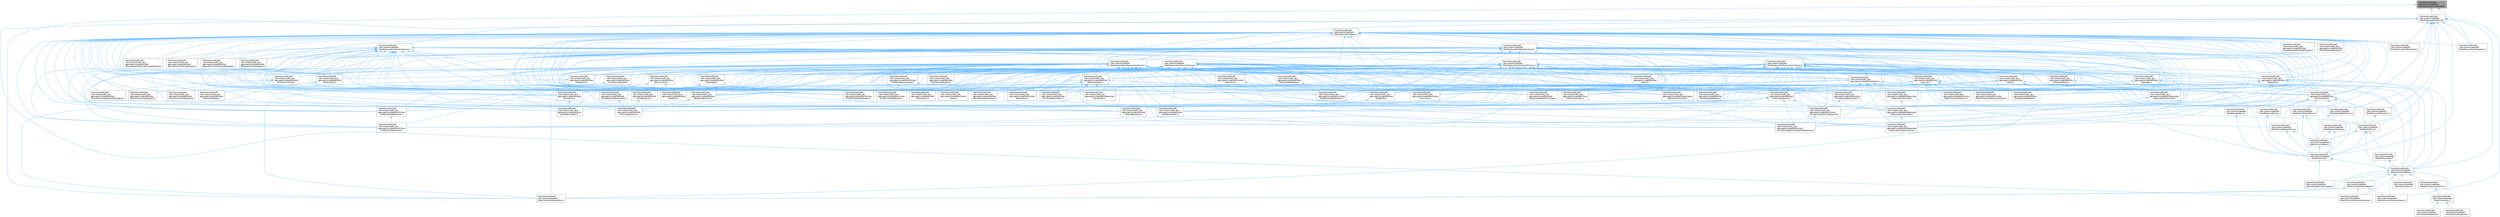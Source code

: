 digraph "/home/lars/safir/safir-sdk-core/include/Safir/Dob/Typesystem/InstanceId.h"
{
 // LATEX_PDF_SIZE
  bgcolor="transparent";
  edge [fontname=Helvetica,fontsize=10,labelfontname=Helvetica,labelfontsize=10];
  node [fontname=Helvetica,fontsize=10,shape=box,height=0.2,width=0.4];
  Node1 [label="/home/lars/safir/safir\l-sdk-core/include/Safir\l/Dob/Typesystem/InstanceId.h",height=0.2,width=0.4,color="gray40", fillcolor="grey60", style="filled", fontcolor="black",tooltip=" "];
  Node1 -> Node2 [dir="back",color="steelblue1",style="solid"];
  Node2 [label="/home/lars/safir/safir\l-sdk-core/include/Safir\l/Dob/ConnectionAspectPostpone.h",height=0.2,width=0.4,color="grey40", fillcolor="white", style="filled",URL="$a00026.html",tooltip=" "];
  Node1 -> Node3 [dir="back",color="steelblue1",style="solid"];
  Node3 [label="/home/lars/safir/safir\l-sdk-core/include/Safir\l/Dob/Typesystem/EntityId.h",height=0.2,width=0.4,color="grey40", fillcolor="white", style="filled",URL="$a00086.html",tooltip=" "];
  Node3 -> Node4 [dir="back",color="steelblue1",style="solid"];
  Node4 [label="/home/lars/safir/safir\l-sdk-core/include/Safir\l/Dob/ConnectionAspectInjector.h",height=0.2,width=0.4,color="grey40", fillcolor="white", style="filled",URL="$a00020.html",tooltip=" "];
  Node3 -> Node5 [dir="back",color="steelblue1",style="solid"];
  Node5 [label="/home/lars/safir/safir\l-sdk-core/include/Safir\l/Dob/ConnectionAspectMisc.h",height=0.2,width=0.4,color="grey40", fillcolor="white", style="filled",URL="$a00023.html",tooltip=" "];
  Node3 -> Node6 [dir="back",color="steelblue1",style="solid"];
  Node6 [label="/home/lars/safir/safir\l-sdk-core/include/Safir\l/Dob/ConnectionBase.h",height=0.2,width=0.4,color="grey40", fillcolor="white", style="filled",URL="$a00029.html",tooltip=" "];
  Node6 -> Node7 [dir="back",color="steelblue1",style="solid"];
  Node7 [label="/home/lars/safir/safir\l-sdk-core/include/Safir\l/Application/BackdoorKeeper.h",height=0.2,width=0.4,color="grey40", fillcolor="white", style="filled",URL="$a00005.html",tooltip=" "];
  Node6 -> Node8 [dir="back",color="steelblue1",style="solid"];
  Node8 [label="/home/lars/safir/safir\l-sdk-core/include/Safir\l/Application/Tracer.h",height=0.2,width=0.4,color="grey40", fillcolor="white", style="filled",URL="$a00011.html",tooltip=" "];
  Node6 -> Node9 [dir="back",color="steelblue1",style="solid"];
  Node9 [label="/home/lars/safir/safir\l-sdk-core/include/Safir\l/Dob/Connection.h",height=0.2,width=0.4,color="grey40", fillcolor="white", style="filled",URL="$a00014.html",tooltip=" "];
  Node9 -> Node10 [dir="back",color="steelblue1",style="solid"];
  Node10 [label="/home/lars/safir/safir\l-sdk-core/include/Safir\l/Utilities/AceDispatcher.h",height=0.2,width=0.4,color="grey40", fillcolor="white", style="filled",URL="$a00170.html",tooltip=" "];
  Node9 -> Node11 [dir="back",color="steelblue1",style="solid"];
  Node11 [label="/home/lars/safir/safir\l-sdk-core/include/Safir\l/Utilities/AsioDispatcher.h",height=0.2,width=0.4,color="grey40", fillcolor="white", style="filled",URL="$a00173.html",tooltip=" "];
  Node6 -> Node12 [dir="back",color="steelblue1",style="solid"];
  Node12 [label="/home/lars/safir/safir\l-sdk-core/include/Safir\l/Dob/ConnectionAspectBase.h",height=0.2,width=0.4,color="grey40", fillcolor="white", style="filled",URL="$a00017.html",tooltip=" "];
  Node12 -> Node4 [dir="back",color="steelblue1",style="solid"];
  Node12 -> Node5 [dir="back",color="steelblue1",style="solid"];
  Node12 -> Node2 [dir="back",color="steelblue1",style="solid"];
  Node6 -> Node4 [dir="back",color="steelblue1",style="solid"];
  Node6 -> Node5 [dir="back",color="steelblue1",style="solid"];
  Node6 -> Node2 [dir="back",color="steelblue1",style="solid"];
  Node6 -> Node13 [dir="back",color="steelblue1",style="solid"];
  Node13 [label="/home/lars/safir/safir\l-sdk-core/include/Safir\l/Dob/SecondaryConnection.h",height=0.2,width=0.4,color="grey40", fillcolor="white", style="filled",URL="$a00065.html",tooltip=" "];
  Node13 -> Node9 [dir="back",color="steelblue1",style="solid"];
  Node3 -> Node14 [dir="back",color="steelblue1",style="solid"];
  Node14 [label="/home/lars/safir/safir\l-sdk-core/include/Safir\l/Dob/Consumer.h",height=0.2,width=0.4,color="grey40", fillcolor="white", style="filled",URL="$a00155.html",tooltip=" "];
  Node14 -> Node7 [dir="back",color="steelblue1",style="solid"];
  Node14 -> Node6 [dir="back",color="steelblue1",style="solid"];
  Node3 -> Node15 [dir="back",color="steelblue1",style="solid"];
  Node15 [label="/home/lars/safir/safir\l-sdk-core/include/Safir\l/Dob/EntityProxy.h",height=0.2,width=0.4,color="grey40", fillcolor="white", style="filled",URL="$a00044.html",tooltip=" "];
  Node15 -> Node6 [dir="back",color="steelblue1",style="solid"];
  Node15 -> Node14 [dir="back",color="steelblue1",style="solid"];
  Node15 -> Node16 [dir="back",color="steelblue1",style="solid"];
  Node16 [label="/home/lars/safir/safir\l-sdk-core/include/Safir\l/Dob/ConsumerBase.h",height=0.2,width=0.4,color="grey40", fillcolor="white", style="filled",URL="$a00032.html",tooltip=" "];
  Node16 -> Node14 [dir="back",color="steelblue1",style="solid"];
  Node15 -> Node17 [dir="back",color="steelblue1",style="solid"];
  Node17 [label="/home/lars/safir/safir\l-sdk-core/include/Safir\l/Dob/EntityIterator.h",height=0.2,width=0.4,color="grey40", fillcolor="white", style="filled",URL="$a00041.html",tooltip=" "];
  Node17 -> Node6 [dir="back",color="steelblue1",style="solid"];
  Node3 -> Node18 [dir="back",color="steelblue1",style="solid"];
  Node18 [label="/home/lars/safir/safir\l-sdk-core/include/Safir\l/Dob/EntityRequestProxy.h",height=0.2,width=0.4,color="grey40", fillcolor="white", style="filled",URL="$a00047.html",tooltip=" "];
  Node18 -> Node14 [dir="back",color="steelblue1",style="solid"];
  Node18 -> Node16 [dir="back",color="steelblue1",style="solid"];
  Node3 -> Node19 [dir="back",color="steelblue1",style="solid"];
  Node19 [label="/home/lars/safir/safir\l-sdk-core/include/Safir\l/Dob/InjectedEntityProxy.h",height=0.2,width=0.4,color="grey40", fillcolor="white", style="filled",URL="$a00050.html",tooltip=" "];
  Node19 -> Node16 [dir="back",color="steelblue1",style="solid"];
  Node3 -> Node20 [dir="back",color="steelblue1",style="solid"];
  Node20 [label="/home/lars/safir/safir\l-sdk-core/include/Safir\l/Dob/PreviousEntityProxy.h",height=0.2,width=0.4,color="grey40", fillcolor="white", style="filled",URL="$a00056.html",tooltip=" "];
  Node20 -> Node15 [dir="back",color="steelblue1",style="solid"];
  Node3 -> Node21 [dir="back",color="steelblue1",style="solid"];
  Node21 [label="/home/lars/safir/safir\l-sdk-core/include/Safir\l/Dob/Typesystem/Object.h",height=0.2,width=0.4,color="grey40", fillcolor="white", style="filled",URL="$a00104.html",tooltip=" "];
  Node21 -> Node22 [dir="back",color="steelblue1",style="solid"];
  Node22 [label="/home/lars/safir/safir\l-sdk-core/include/Safir\l/Dob/Typesystem/ObjectContainer.h",height=0.2,width=0.4,color="grey40", fillcolor="white", style="filled",URL="$a00107.html",tooltip=" "];
  Node22 -> Node23 [dir="back",color="steelblue1",style="solid"];
  Node23 [label="/home/lars/safir/safir\l-sdk-core/include/Safir\l/Dob/Typesystem/ArrayContainer.h",height=0.2,width=0.4,color="grey40", fillcolor="white", style="filled",URL="$a00071.html",tooltip=" "];
  Node23 -> Node24 [dir="back",color="steelblue1",style="solid"];
  Node24 [label="/home/lars/safir/safir\l-sdk-core/src/safir_dou\l/gen/cpp/include/Safir/Application\l/BackdoorCommand.h",height=0.2,width=0.4,color="grey40", fillcolor="white", style="filled",URL="$a00368.html",tooltip=" "];
  Node23 -> Node25 [dir="back",color="steelblue1",style="solid"];
  Node25 [label="/home/lars/safir/safir\l-sdk-core/src/safir_dou\l/gen/cpp/include/Safir/Control\l/Command.h",height=0.2,width=0.4,color="grey40", fillcolor="white", style="filled",URL="$a00329.html",tooltip=" "];
  Node23 -> Node26 [dir="back",color="steelblue1",style="solid"];
  Node26 [label="/home/lars/safir/safir\l-sdk-core/src/safir_dou\l/gen/cpp/include/Safir/Control\l/ConnectionStatisticsAllNodesResponse.h",height=0.2,width=0.4,color="grey40", fillcolor="white", style="filled",URL="$a00338.html",tooltip=" "];
  Node23 -> Node27 [dir="back",color="steelblue1",style="solid"];
  Node27 [label="/home/lars/safir/safir\l-sdk-core/src/safir_dou\l/gen/cpp/include/Safir/Control\l/ConnectionStatisticsItem.h",height=0.2,width=0.4,color="grey40", fillcolor="white", style="filled",URL="$a00341.html",tooltip=" "];
  Node27 -> Node28 [dir="back",color="steelblue1",style="solid"];
  Node28 [label="/home/lars/safir/safir\l-sdk-core/src/safir_dou\l/gen/cpp/include/Safir/Control\l/ConnectionStatisticsResponse.h",height=0.2,width=0.4,color="grey40", fillcolor="white", style="filled",URL="$a00344.html",tooltip=" "];
  Node28 -> Node26 [dir="back",color="steelblue1",style="solid"];
  Node23 -> Node28 [dir="back",color="steelblue1",style="solid"];
  Node23 -> Node29 [dir="back",color="steelblue1",style="solid"];
  Node29 [label="/home/lars/safir/safir\l-sdk-core/src/safir_dou\l/gen/cpp/include/Safir/Control\l/GetConnectionStatistics.h",height=0.2,width=0.4,color="grey40", fillcolor="white", style="filled",URL="$a00347.html",tooltip=" "];
  Node23 -> Node30 [dir="back",color="steelblue1",style="solid"];
  Node30 [label="/home/lars/safir/safir\l-sdk-core/src/safir_dou\l/gen/cpp/include/Safir/Control\l/GetConnectionStatisticsAllNodes.h",height=0.2,width=0.4,color="grey40", fillcolor="white", style="filled",URL="$a00350.html",tooltip=" "];
  Node23 -> Node31 [dir="back",color="steelblue1",style="solid"];
  Node31 [label="/home/lars/safir/safir\l-sdk-core/src/safir_dou\l/gen/cpp/include/Safir/Control\l/Operation.h",height=0.2,width=0.4,color="grey40", fillcolor="white", style="filled",URL="$a00332.html",tooltip=" "];
  Node31 -> Node25 [dir="back",color="steelblue1",style="solid"];
  Node23 -> Node32 [dir="back",color="steelblue1",style="solid"];
  Node32 [label="/home/lars/safir/safir\l-sdk-core/src/safir_dou\l/gen/cpp/include/Safir/Control\l/Parameters.h",height=0.2,width=0.4,color="grey40", fillcolor="white", style="filled",URL="$a02695.html",tooltip=" "];
  Node23 -> Node33 [dir="back",color="steelblue1",style="solid"];
  Node33 [label="/home/lars/safir/safir\l-sdk-core/src/safir_dou\l/gen/cpp/include/Safir/Control\l/Status.h",height=0.2,width=0.4,color="grey40", fillcolor="white", style="filled",URL="$a00335.html",tooltip=" "];
  Node23 -> Node34 [dir="back",color="steelblue1",style="solid"];
  Node34 [label="/home/lars/safir/safir\l-sdk-core/src/safir_dou\l/gen/cpp/include/Safir/Dob\l/CallbackId.h",height=0.2,width=0.4,color="grey40", fillcolor="white", style="filled",URL="$a00197.html",tooltip=" "];
  Node34 -> Node5 [dir="back",color="steelblue1",style="solid"];
  Node23 -> Node35 [dir="back",color="steelblue1",style="solid"];
  Node35 [label="/home/lars/safir/safir\l-sdk-core/src/safir_dou\l/gen/cpp/include/Safir/Dob\l/ConnectionInfo.h",height=0.2,width=0.4,color="grey40", fillcolor="white", style="filled",URL="$a00200.html",tooltip=" "];
  Node35 -> Node15 [dir="back",color="steelblue1",style="solid"];
  Node35 -> Node18 [dir="back",color="steelblue1",style="solid"];
  Node35 -> Node19 [dir="back",color="steelblue1",style="solid"];
  Node35 -> Node36 [dir="back",color="steelblue1",style="solid"];
  Node36 [label="/home/lars/safir/safir\l-sdk-core/include/Safir\l/Dob/MessageProxy.h",height=0.2,width=0.4,color="grey40", fillcolor="white", style="filled",URL="$a00053.html",tooltip=" "];
  Node36 -> Node14 [dir="back",color="steelblue1",style="solid"];
  Node35 -> Node20 [dir="back",color="steelblue1",style="solid"];
  Node35 -> Node37 [dir="back",color="steelblue1",style="solid"];
  Node37 [label="/home/lars/safir/safir\l-sdk-core/include/Safir\l/Dob/ResponseProxy.h",height=0.2,width=0.4,color="grey40", fillcolor="white", style="filled",URL="$a00059.html",tooltip=" "];
  Node37 -> Node14 [dir="back",color="steelblue1",style="solid"];
  Node35 -> Node38 [dir="back",color="steelblue1",style="solid"];
  Node38 [label="/home/lars/safir/safir\l-sdk-core/include/Safir\l/Dob/ServiceRequestProxy.h",height=0.2,width=0.4,color="grey40", fillcolor="white", style="filled",URL="$a00068.html",tooltip=" "];
  Node38 -> Node14 [dir="back",color="steelblue1",style="solid"];
  Node38 -> Node16 [dir="back",color="steelblue1",style="solid"];
  Node23 -> Node39 [dir="back",color="steelblue1",style="solid"];
  Node39 [label="/home/lars/safir/safir\l-sdk-core/src/safir_dou\l/gen/cpp/include/Safir/Dob\l/ConnectionQueueId.h",height=0.2,width=0.4,color="grey40", fillcolor="white", style="filled",URL="$a00203.html",tooltip=" "];
  Node39 -> Node5 [dir="back",color="steelblue1",style="solid"];
  Node23 -> Node40 [dir="back",color="steelblue1",style="solid"];
  Node40 [label="/home/lars/safir/safir\l-sdk-core/src/safir_dou\l/gen/cpp/include/Safir/Dob\l/CreateRoutineParameters.h",height=0.2,width=0.4,color="grey40", fillcolor="white", style="filled",URL="$a00212.html",tooltip=" "];
  Node40 -> Node41 [dir="back",color="steelblue1",style="solid"];
  Node41 [label="/home/lars/safir/safir\l-sdk-core/src/safir_dou\l/gen/cpp/include/Safir/Dob\l/ErrorListResponse.h",height=0.2,width=0.4,color="grey40", fillcolor="white", style="filled",URL="$a00230.html",tooltip=" "];
  Node23 -> Node42 [dir="back",color="steelblue1",style="solid"];
  Node42 [label="/home/lars/safir/safir\l-sdk-core/src/safir_dou\l/gen/cpp/include/Safir/Dob\l/DistributionScope.h",height=0.2,width=0.4,color="grey40", fillcolor="white", style="filled",URL="$a00215.html",tooltip=" "];
  Node42 -> Node43 [dir="back",color="steelblue1",style="solid"];
  Node43 [label="/home/lars/safir/safir\l-sdk-core/src/safir_dou\l/gen/cpp/include/Safir/Dob\l/DistributionScopeOverrideProperty.h",height=0.2,width=0.4,color="grey40", fillcolor="white", style="filled",URL="$a00221.html",tooltip=" "];
  Node42 -> Node44 [dir="back",color="steelblue1",style="solid"];
  Node44 [label="/home/lars/safir/safir\l-sdk-core/src/safir_dou\l/gen/cpp/include/Safir/Dob\l/DistributionScopeProperty.h",height=0.2,width=0.4,color="grey40", fillcolor="white", style="filled",URL="$a00218.html",tooltip=" "];
  Node23 -> Node45 [dir="back",color="steelblue1",style="solid"];
  Node45 [label="/home/lars/safir/safir\l-sdk-core/src/safir_dou\l/gen/cpp/include/Safir/Dob\l/Entity.h",height=0.2,width=0.4,color="grey40", fillcolor="white", style="filled",URL="$a00224.html",tooltip=" "];
  Node45 -> Node5 [dir="back",color="steelblue1",style="solid"];
  Node45 -> Node6 [dir="back",color="steelblue1",style="solid"];
  Node45 -> Node14 [dir="back",color="steelblue1",style="solid"];
  Node45 -> Node15 [dir="back",color="steelblue1",style="solid"];
  Node45 -> Node18 [dir="back",color="steelblue1",style="solid"];
  Node45 -> Node19 [dir="back",color="steelblue1",style="solid"];
  Node45 -> Node20 [dir="back",color="steelblue1",style="solid"];
  Node45 -> Node33 [dir="back",color="steelblue1",style="solid"];
  Node45 -> Node46 [dir="back",color="steelblue1",style="solid"];
  Node46 [label="/home/lars/safir/safir\l-sdk-core/src/safir_dou\l/gen/cpp/include/Safir/Dob\l/NodeInfo.h",height=0.2,width=0.4,color="grey40", fillcolor="white", style="filled",URL="$a00263.html",tooltip=" "];
  Node45 -> Node47 [dir="back",color="steelblue1",style="solid"];
  Node47 [label="/home/lars/safir/safir\l-sdk-core/src/safir_dou\l/gen/cpp/include/Safir/Dob\l/PersistentDataStatus.h",height=0.2,width=0.4,color="grey40", fillcolor="white", style="filled",URL="$a00299.html",tooltip=" "];
  Node45 -> Node48 [dir="back",color="steelblue1",style="solid"];
  Node48 [label="/home/lars/safir/safir\l-sdk-core/src/safir_dou\l/gen/cpp/include/Safir/Dob\l/ProcessInfo.h",height=0.2,width=0.4,color="grey40", fillcolor="white", style="filled",URL="$a02707.html",tooltip=" "];
  Node45 -> Node49 [dir="back",color="steelblue1",style="solid"];
  Node49 [label="/home/lars/safir/safir\l-sdk-core/src/safir_dou\l/gen/cpp/include/Safir/Utilities\l/ForEach/UpdateRequest.h",height=0.2,width=0.4,color="grey40", fillcolor="white", style="filled",URL="$a00386.html",tooltip=" "];
  Node23 -> Node50 [dir="back",color="steelblue1",style="solid"];
  Node50 [label="/home/lars/safir/safir\l-sdk-core/src/safir_dou\l/gen/cpp/include/Safir/Dob\l/EntityIdResponse.h",height=0.2,width=0.4,color="grey40", fillcolor="white", style="filled",URL="$a00227.html",tooltip=" "];
  Node23 -> Node41 [dir="back",color="steelblue1",style="solid"];
  Node23 -> Node51 [dir="back",color="steelblue1",style="solid"];
  Node51 [label="/home/lars/safir/safir\l-sdk-core/src/safir_dou\l/gen/cpp/include/Safir/Dob\l/ErrorResponse.h",height=0.2,width=0.4,color="grey40", fillcolor="white", style="filled",URL="$a00233.html",tooltip=" "];
  Node51 -> Node41 [dir="back",color="steelblue1",style="solid"];
  Node23 -> Node52 [dir="back",color="steelblue1",style="solid"];
  Node52 [label="/home/lars/safir/safir\l-sdk-core/src/safir_dou\l/gen/cpp/include/Safir/Dob\l/InjectionKind.h",height=0.2,width=0.4,color="grey40", fillcolor="white", style="filled",URL="$a00239.html",tooltip=" "];
  Node52 -> Node53 [dir="back",color="steelblue1",style="solid"];
  Node53 [label="/home/lars/safir/safir\l-sdk-core/src/safir_dou\l/gen/cpp/include/Safir/Dob\l/InjectionOverrideProperty.h",height=0.2,width=0.4,color="grey40", fillcolor="white", style="filled",URL="$a00242.html",tooltip=" "];
  Node52 -> Node54 [dir="back",color="steelblue1",style="solid"];
  Node54 [label="/home/lars/safir/safir\l-sdk-core/src/safir_dou\l/gen/cpp/include/Safir/Dob\l/InjectionProperty.h",height=0.2,width=0.4,color="grey40", fillcolor="white", style="filled",URL="$a00245.html",tooltip=" "];
  Node23 -> Node55 [dir="back",color="steelblue1",style="solid"];
  Node55 [label="/home/lars/safir/safir\l-sdk-core/src/safir_dou\l/gen/cpp/include/Safir/Dob\l/InstanceIdPolicy.h",height=0.2,width=0.4,color="grey40", fillcolor="white", style="filled",URL="$a00248.html",tooltip=" "];
  Node55 -> Node6 [dir="back",color="steelblue1",style="solid"];
  Node23 -> Node56 [dir="back",color="steelblue1",style="solid"];
  Node56 [label="/home/lars/safir/safir\l-sdk-core/src/safir_dou\l/gen/cpp/include/Safir/Dob/Item.h",height=0.2,width=0.4,color="grey40", fillcolor="white", style="filled",URL="$a00251.html",tooltip=" "];
  Node56 -> Node27 [dir="back",color="steelblue1",style="solid"];
  Node56 -> Node35 [dir="back",color="steelblue1",style="solid"];
  Node56 -> Node57 [dir="back",color="steelblue1",style="solid"];
  Node57 [label="/home/lars/safir/safir\l-sdk-core/src/safir_dou\l/gen/cpp/include/Safir/Dob\l/NodeType.h",height=0.2,width=0.4,color="grey40", fillcolor="white", style="filled",URL="$a00269.html",tooltip=" "];
  Node57 -> Node58 [dir="back",color="steelblue1",style="solid"];
  Node58 [label="/home/lars/safir/safir\l-sdk-core/src/safir_dou\l/gen/cpp/include/Safir/Dob\l/NodeParameters.h",height=0.2,width=0.4,color="grey40", fillcolor="white", style="filled",URL="$a00185.html",tooltip=" "];
  Node56 -> Node59 [dir="back",color="steelblue1",style="solid"];
  Node59 [label="/home/lars/safir/safir\l-sdk-core/src/safir_dou\l/gen/cpp/include/Safir/Dob\l/QueueRule.h",height=0.2,width=0.4,color="grey40", fillcolor="white", style="filled",URL="$a00302.html",tooltip=" "];
  Node59 -> Node60 [dir="back",color="steelblue1",style="solid"];
  Node60 [label="/home/lars/safir/safir\l-sdk-core/src/safir_dou\l/gen/cpp/include/Safir/Dob\l/QueueParameters.h",height=0.2,width=0.4,color="grey40", fillcolor="white", style="filled",URL="$a00188.html",tooltip=" "];
  Node56 -> Node61 [dir="back",color="steelblue1",style="solid"];
  Node61 [label="/home/lars/safir/safir\l-sdk-core/src/safir_dou\l/gen/cpp/include/Safir/Dob\l/ResponseErrorInfo.h",height=0.2,width=0.4,color="grey40", fillcolor="white", style="filled",URL="$a00314.html",tooltip=" "];
  Node61 -> Node41 [dir="back",color="steelblue1",style="solid"];
  Node56 -> Node62 [dir="back",color="steelblue1",style="solid"];
  Node62 [label="/home/lars/safir/safir\l-sdk-core/src/safir_dou\l/gen/cpp/include/Safir/Websocket\l/Typesystem/ClassType.h",height=0.2,width=0.4,color="grey40", fillcolor="white", style="filled",URL="$a00359.html",tooltip=" "];
  Node62 -> Node63 [dir="back",color="steelblue1",style="solid"];
  Node63 [label="/home/lars/safir/safir\l-sdk-core/src/safir_dou\l/gen/cpp/include/Safir/Websocket\l/Typesystem/TypeHierarchy.h",height=0.2,width=0.4,color="grey40", fillcolor="white", style="filled",URL="$a00365.html",tooltip=" "];
  Node56 -> Node64 [dir="back",color="steelblue1",style="solid"];
  Node64 [label="/home/lars/safir/safir\l-sdk-core/src/safir_dou\l/gen/cpp/include/Safir/Websocket\l/Typesystem/EnumType.h",height=0.2,width=0.4,color="grey40", fillcolor="white", style="filled",URL="$a00356.html",tooltip=" "];
  Node64 -> Node63 [dir="back",color="steelblue1",style="solid"];
  Node56 -> Node65 [dir="back",color="steelblue1",style="solid"];
  Node65 [label="/home/lars/safir/safir\l-sdk-core/src/safir_dou\l/gen/cpp/include/Safir/Websocket\l/Typesystem/Member.h",height=0.2,width=0.4,color="grey40", fillcolor="white", style="filled",URL="$a00362.html",tooltip=" "];
  Node65 -> Node62 [dir="back",color="steelblue1",style="solid"];
  Node56 -> Node63 [dir="back",color="steelblue1",style="solid"];
  Node23 -> Node66 [dir="back",color="steelblue1",style="solid"];
  Node66 [label="/home/lars/safir/safir\l-sdk-core/src/safir_dou\l/gen/cpp/include/Safir/Dob\l/MemoryLevel.h",height=0.2,width=0.4,color="grey40", fillcolor="white", style="filled",URL="$a00257.html",tooltip=" "];
  Node66 -> Node5 [dir="back",color="steelblue1",style="solid"];
  Node66 -> Node46 [dir="back",color="steelblue1",style="solid"];
  Node23 -> Node67 [dir="back",color="steelblue1",style="solid"];
  Node67 [label="/home/lars/safir/safir\l-sdk-core/src/safir_dou\l/gen/cpp/include/Safir/Dob\l/Message.h",height=0.2,width=0.4,color="grey40", fillcolor="white", style="filled",URL="$a00260.html",tooltip=" "];
  Node67 -> Node6 [dir="back",color="steelblue1",style="solid"];
  Node67 -> Node14 [dir="back",color="steelblue1",style="solid"];
  Node67 -> Node36 [dir="back",color="steelblue1",style="solid"];
  Node67 -> Node24 [dir="back",color="steelblue1",style="solid"];
  Node23 -> Node46 [dir="back",color="steelblue1",style="solid"];
  Node23 -> Node58 [dir="back",color="steelblue1",style="solid"];
  Node23 -> Node68 [dir="back",color="steelblue1",style="solid"];
  Node68 [label="/home/lars/safir/safir\l-sdk-core/src/safir_dou\l/gen/cpp/include/Safir/Dob\l/NodeState.h",height=0.2,width=0.4,color="grey40", fillcolor="white", style="filled",URL="$a00266.html",tooltip=" "];
  Node68 -> Node46 [dir="back",color="steelblue1",style="solid"];
  Node23 -> Node57 [dir="back",color="steelblue1",style="solid"];
  Node23 -> Node69 [dir="back",color="steelblue1",style="solid"];
  Node69 [label="/home/lars/safir/safir\l-sdk-core/src/safir_dou\l/gen/cpp/include/Safir/Dob\l/Parametrization.h",height=0.2,width=0.4,color="grey40", fillcolor="white", style="filled",URL="$a00281.html",tooltip=" "];
  Node69 -> Node32 [dir="back",color="steelblue1",style="solid"];
  Node69 -> Node40 [dir="back",color="steelblue1",style="solid"];
  Node69 -> Node58 [dir="back",color="steelblue1",style="solid"];
  Node69 -> Node70 [dir="back",color="steelblue1",style="solid"];
  Node70 [label="/home/lars/safir/safir\l-sdk-core/src/safir_dou\l/gen/cpp/include/Safir/Dob\l/PersistenceParameters.h",height=0.2,width=0.4,color="grey40", fillcolor="white", style="filled",URL="$a00182.html",tooltip=" "];
  Node69 -> Node60 [dir="back",color="steelblue1",style="solid"];
  Node69 -> Node71 [dir="back",color="steelblue1",style="solid"];
  Node71 [label="/home/lars/safir/safir\l-sdk-core/src/safir_dou\l/gen/cpp/include/Safir/Dob\l/ResponseGeneralErrorCodes.h",height=0.2,width=0.4,color="grey40", fillcolor="white", style="filled",URL="$a00317.html",tooltip=" "];
  Node69 -> Node72 [dir="back",color="steelblue1",style="solid"];
  Node72 [label="/home/lars/safir/safir\l-sdk-core/src/safir_dou\l/gen/cpp/include/Safir/Dob\l/ThisNodeParameters.h",height=0.2,width=0.4,color="grey40", fillcolor="white", style="filled",URL="$a00191.html",tooltip=" "];
  Node69 -> Node73 [dir="back",color="steelblue1",style="solid"];
  Node73 [label="/home/lars/safir/safir\l-sdk-core/src/safir_dou\l/gen/cpp/include/Safir/Time\l/LibraryParameters.h",height=0.2,width=0.4,color="grey40", fillcolor="white", style="filled",URL="$a00353.html",tooltip=" "];
  Node69 -> Node74 [dir="back",color="steelblue1",style="solid"];
  Node74 [label="/home/lars/safir/safir\l-sdk-core/src/safir_dou\l/gen/cpp/include/Safir/Websocket\l/Parameters.h",height=0.2,width=0.4,color="grey40", fillcolor="white", style="filled",URL="$a02698.html",tooltip=" "];
  Node23 -> Node75 [dir="back",color="steelblue1",style="solid"];
  Node75 [label="/home/lars/safir/safir\l-sdk-core/src/safir_dou\l/gen/cpp/include/Safir/Dob\l/PersistenceBackend.h",height=0.2,width=0.4,color="grey40", fillcolor="white", style="filled",URL="$a00284.html",tooltip=" "];
  Node75 -> Node70 [dir="back",color="steelblue1",style="solid"];
  Node23 -> Node70 [dir="back",color="steelblue1",style="solid"];
  Node23 -> Node76 [dir="back",color="steelblue1",style="solid"];
  Node76 [label="/home/lars/safir/safir\l-sdk-core/src/safir_dou\l/gen/cpp/include/Safir/Dob\l/PersistentDataReady.h",height=0.2,width=0.4,color="grey40", fillcolor="white", style="filled",URL="$a00293.html",tooltip=" "];
  Node23 -> Node77 [dir="back",color="steelblue1",style="solid"];
  Node77 [label="/home/lars/safir/safir\l-sdk-core/src/safir_dou\l/gen/cpp/include/Safir/Dob\l/PersistentDataState.h",height=0.2,width=0.4,color="grey40", fillcolor="white", style="filled",URL="$a00296.html",tooltip=" "];
  Node77 -> Node47 [dir="back",color="steelblue1",style="solid"];
  Node23 -> Node47 [dir="back",color="steelblue1",style="solid"];
  Node23 -> Node48 [dir="back",color="steelblue1",style="solid"];
  Node23 -> Node60 [dir="back",color="steelblue1",style="solid"];
  Node23 -> Node59 [dir="back",color="steelblue1",style="solid"];
  Node23 -> Node78 [dir="back",color="steelblue1",style="solid"];
  Node78 [label="/home/lars/safir/safir\l-sdk-core/src/safir_dou\l/gen/cpp/include/Safir/Dob\l/Response.h",height=0.2,width=0.4,color="grey40", fillcolor="white", style="filled",URL="$a00311.html",tooltip=" "];
  Node78 -> Node6 [dir="back",color="steelblue1",style="solid"];
  Node78 -> Node14 [dir="back",color="steelblue1",style="solid"];
  Node78 -> Node37 [dir="back",color="steelblue1",style="solid"];
  Node78 -> Node79 [dir="back",color="steelblue1",style="solid"];
  Node79 [label="/home/lars/safir/safir\l-sdk-core/include/Safir\l/Dob/ResponseSender.h",height=0.2,width=0.4,color="grey40", fillcolor="white", style="filled",URL="$a00062.html",tooltip=" "];
  Node79 -> Node14 [dir="back",color="steelblue1",style="solid"];
  Node79 -> Node16 [dir="back",color="steelblue1",style="solid"];
  Node78 -> Node51 [dir="back",color="steelblue1",style="solid"];
  Node78 -> Node80 [dir="back",color="steelblue1",style="solid"];
  Node80 [label="/home/lars/safir/safir\l-sdk-core/src/safir_dou\l/gen/cpp/include/Safir/Dob\l/SuccessResponse.h",height=0.2,width=0.4,color="grey40", fillcolor="white", style="filled",URL="$a00326.html",tooltip=" "];
  Node80 -> Node26 [dir="back",color="steelblue1",style="solid"];
  Node80 -> Node28 [dir="back",color="steelblue1",style="solid"];
  Node80 -> Node50 [dir="back",color="steelblue1",style="solid"];
  Node80 -> Node81 [dir="back",color="steelblue1",style="solid"];
  Node81 [label="/home/lars/safir/safir\l-sdk-core/src/safir_dou\l/gen/cpp/include/Safir/Utilities\l/ForEach/BriefResponse.h",height=0.2,width=0.4,color="grey40", fillcolor="white", style="filled",URL="$a00371.html",tooltip=" "];
  Node81 -> Node82 [dir="back",color="steelblue1",style="solid"];
  Node82 [label="/home/lars/safir/safir\l-sdk-core/src/safir_dou\l/gen/cpp/include/Safir/Utilities\l/ForEach/FullResponse.h",height=0.2,width=0.4,color="grey40", fillcolor="white", style="filled",URL="$a00380.html",tooltip=" "];
  Node78 -> Node82 [dir="back",color="steelblue1",style="solid"];
  Node23 -> Node61 [dir="back",color="steelblue1",style="solid"];
  Node23 -> Node71 [dir="back",color="steelblue1",style="solid"];
  Node23 -> Node83 [dir="back",color="steelblue1",style="solid"];
  Node83 [label="/home/lars/safir/safir\l-sdk-core/src/safir_dou\l/gen/cpp/include/Safir/Dob\l/Service.h",height=0.2,width=0.4,color="grey40", fillcolor="white", style="filled",URL="$a00320.html",tooltip=" "];
  Node83 -> Node6 [dir="back",color="steelblue1",style="solid"];
  Node83 -> Node14 [dir="back",color="steelblue1",style="solid"];
  Node83 -> Node38 [dir="back",color="steelblue1",style="solid"];
  Node83 -> Node25 [dir="back",color="steelblue1",style="solid"];
  Node83 -> Node29 [dir="back",color="steelblue1",style="solid"];
  Node83 -> Node30 [dir="back",color="steelblue1",style="solid"];
  Node83 -> Node76 [dir="back",color="steelblue1",style="solid"];
  Node83 -> Node84 [dir="back",color="steelblue1",style="solid"];
  Node84 [label="/home/lars/safir/safir\l-sdk-core/src/safir_dou\l/gen/cpp/include/Safir/Utilities\l/ForEach/DeleteAllRequest.h",height=0.2,width=0.4,color="grey40", fillcolor="white", style="filled",URL="$a00374.html",tooltip=" "];
  Node83 -> Node85 [dir="back",color="steelblue1",style="solid"];
  Node85 [label="/home/lars/safir/safir\l-sdk-core/src/safir_dou\l/gen/cpp/include/Safir/Utilities\l/ForEach/DeleteRequest.h",height=0.2,width=0.4,color="grey40", fillcolor="white", style="filled",URL="$a00377.html",tooltip=" "];
  Node83 -> Node49 [dir="back",color="steelblue1",style="solid"];
  Node23 -> Node86 [dir="back",color="steelblue1",style="solid"];
  Node86 [label="/home/lars/safir/safir\l-sdk-core/src/safir_dou\l/gen/cpp/include/Safir/Dob\l/Struct.h",height=0.2,width=0.4,color="grey40", fillcolor="white", style="filled",URL="$a00323.html",tooltip=" "];
  Node23 -> Node80 [dir="back",color="steelblue1",style="solid"];
  Node23 -> Node72 [dir="back",color="steelblue1",style="solid"];
  Node23 -> Node73 [dir="back",color="steelblue1",style="solid"];
  Node23 -> Node81 [dir="back",color="steelblue1",style="solid"];
  Node23 -> Node84 [dir="back",color="steelblue1",style="solid"];
  Node23 -> Node85 [dir="back",color="steelblue1",style="solid"];
  Node23 -> Node82 [dir="back",color="steelblue1",style="solid"];
  Node23 -> Node87 [dir="back",color="steelblue1",style="solid"];
  Node87 [label="/home/lars/safir/safir\l-sdk-core/src/safir_dou\l/gen/cpp/include/Safir/Utilities\l/ForEach/ResponseType.h",height=0.2,width=0.4,color="grey40", fillcolor="white", style="filled",URL="$a00383.html",tooltip=" "];
  Node87 -> Node84 [dir="back",color="steelblue1",style="solid"];
  Node87 -> Node85 [dir="back",color="steelblue1",style="solid"];
  Node87 -> Node49 [dir="back",color="steelblue1",style="solid"];
  Node23 -> Node49 [dir="back",color="steelblue1",style="solid"];
  Node23 -> Node74 [dir="back",color="steelblue1",style="solid"];
  Node23 -> Node62 [dir="back",color="steelblue1",style="solid"];
  Node23 -> Node64 [dir="back",color="steelblue1",style="solid"];
  Node23 -> Node65 [dir="back",color="steelblue1",style="solid"];
  Node23 -> Node63 [dir="back",color="steelblue1",style="solid"];
  Node22 -> Node88 [dir="back",color="steelblue1",style="solid"];
  Node88 [label="/home/lars/safir/safir\l-sdk-core/include/Safir\l/Dob/Typesystem/ContainerProxies.h",height=0.2,width=0.4,color="grey40", fillcolor="white", style="filled",URL="$a00080.html",tooltip=" "];
  Node88 -> Node24 [dir="back",color="steelblue1",style="solid"];
  Node88 -> Node25 [dir="back",color="steelblue1",style="solid"];
  Node88 -> Node26 [dir="back",color="steelblue1",style="solid"];
  Node88 -> Node27 [dir="back",color="steelblue1",style="solid"];
  Node88 -> Node28 [dir="back",color="steelblue1",style="solid"];
  Node88 -> Node29 [dir="back",color="steelblue1",style="solid"];
  Node88 -> Node30 [dir="back",color="steelblue1",style="solid"];
  Node88 -> Node32 [dir="back",color="steelblue1",style="solid"];
  Node88 -> Node33 [dir="back",color="steelblue1",style="solid"];
  Node88 -> Node35 [dir="back",color="steelblue1",style="solid"];
  Node88 -> Node40 [dir="back",color="steelblue1",style="solid"];
  Node88 -> Node45 [dir="back",color="steelblue1",style="solid"];
  Node88 -> Node50 [dir="back",color="steelblue1",style="solid"];
  Node88 -> Node41 [dir="back",color="steelblue1",style="solid"];
  Node88 -> Node51 [dir="back",color="steelblue1",style="solid"];
  Node88 -> Node56 [dir="back",color="steelblue1",style="solid"];
  Node88 -> Node67 [dir="back",color="steelblue1",style="solid"];
  Node88 -> Node46 [dir="back",color="steelblue1",style="solid"];
  Node88 -> Node58 [dir="back",color="steelblue1",style="solid"];
  Node88 -> Node57 [dir="back",color="steelblue1",style="solid"];
  Node88 -> Node69 [dir="back",color="steelblue1",style="solid"];
  Node88 -> Node70 [dir="back",color="steelblue1",style="solid"];
  Node88 -> Node76 [dir="back",color="steelblue1",style="solid"];
  Node88 -> Node47 [dir="back",color="steelblue1",style="solid"];
  Node88 -> Node48 [dir="back",color="steelblue1",style="solid"];
  Node88 -> Node60 [dir="back",color="steelblue1",style="solid"];
  Node88 -> Node59 [dir="back",color="steelblue1",style="solid"];
  Node88 -> Node78 [dir="back",color="steelblue1",style="solid"];
  Node88 -> Node61 [dir="back",color="steelblue1",style="solid"];
  Node88 -> Node71 [dir="back",color="steelblue1",style="solid"];
  Node88 -> Node83 [dir="back",color="steelblue1",style="solid"];
  Node88 -> Node86 [dir="back",color="steelblue1",style="solid"];
  Node88 -> Node80 [dir="back",color="steelblue1",style="solid"];
  Node88 -> Node72 [dir="back",color="steelblue1",style="solid"];
  Node88 -> Node73 [dir="back",color="steelblue1",style="solid"];
  Node88 -> Node81 [dir="back",color="steelblue1",style="solid"];
  Node88 -> Node84 [dir="back",color="steelblue1",style="solid"];
  Node88 -> Node85 [dir="back",color="steelblue1",style="solid"];
  Node88 -> Node82 [dir="back",color="steelblue1",style="solid"];
  Node88 -> Node49 [dir="back",color="steelblue1",style="solid"];
  Node88 -> Node74 [dir="back",color="steelblue1",style="solid"];
  Node88 -> Node62 [dir="back",color="steelblue1",style="solid"];
  Node88 -> Node64 [dir="back",color="steelblue1",style="solid"];
  Node88 -> Node65 [dir="back",color="steelblue1",style="solid"];
  Node88 -> Node63 [dir="back",color="steelblue1",style="solid"];
  Node22 -> Node89 [dir="back",color="steelblue1",style="solid"];
  Node89 [label="/home/lars/safir/safir\l-sdk-core/include/Safir\l/Dob/Typesystem/DictionaryContainer.h",height=0.2,width=0.4,color="grey40", fillcolor="white", style="filled",URL="$a00083.html",tooltip=" "];
  Node89 -> Node24 [dir="back",color="steelblue1",style="solid"];
  Node89 -> Node25 [dir="back",color="steelblue1",style="solid"];
  Node89 -> Node26 [dir="back",color="steelblue1",style="solid"];
  Node89 -> Node27 [dir="back",color="steelblue1",style="solid"];
  Node89 -> Node28 [dir="back",color="steelblue1",style="solid"];
  Node89 -> Node29 [dir="back",color="steelblue1",style="solid"];
  Node89 -> Node30 [dir="back",color="steelblue1",style="solid"];
  Node89 -> Node32 [dir="back",color="steelblue1",style="solid"];
  Node89 -> Node33 [dir="back",color="steelblue1",style="solid"];
  Node89 -> Node35 [dir="back",color="steelblue1",style="solid"];
  Node89 -> Node40 [dir="back",color="steelblue1",style="solid"];
  Node89 -> Node45 [dir="back",color="steelblue1",style="solid"];
  Node89 -> Node50 [dir="back",color="steelblue1",style="solid"];
  Node89 -> Node41 [dir="back",color="steelblue1",style="solid"];
  Node89 -> Node51 [dir="back",color="steelblue1",style="solid"];
  Node89 -> Node56 [dir="back",color="steelblue1",style="solid"];
  Node89 -> Node67 [dir="back",color="steelblue1",style="solid"];
  Node89 -> Node46 [dir="back",color="steelblue1",style="solid"];
  Node89 -> Node58 [dir="back",color="steelblue1",style="solid"];
  Node89 -> Node57 [dir="back",color="steelblue1",style="solid"];
  Node89 -> Node69 [dir="back",color="steelblue1",style="solid"];
  Node89 -> Node70 [dir="back",color="steelblue1",style="solid"];
  Node89 -> Node76 [dir="back",color="steelblue1",style="solid"];
  Node89 -> Node47 [dir="back",color="steelblue1",style="solid"];
  Node89 -> Node48 [dir="back",color="steelblue1",style="solid"];
  Node89 -> Node60 [dir="back",color="steelblue1",style="solid"];
  Node89 -> Node59 [dir="back",color="steelblue1",style="solid"];
  Node89 -> Node78 [dir="back",color="steelblue1",style="solid"];
  Node89 -> Node61 [dir="back",color="steelblue1",style="solid"];
  Node89 -> Node71 [dir="back",color="steelblue1",style="solid"];
  Node89 -> Node83 [dir="back",color="steelblue1",style="solid"];
  Node89 -> Node86 [dir="back",color="steelblue1",style="solid"];
  Node89 -> Node80 [dir="back",color="steelblue1",style="solid"];
  Node89 -> Node72 [dir="back",color="steelblue1",style="solid"];
  Node89 -> Node73 [dir="back",color="steelblue1",style="solid"];
  Node89 -> Node81 [dir="back",color="steelblue1",style="solid"];
  Node89 -> Node84 [dir="back",color="steelblue1",style="solid"];
  Node89 -> Node85 [dir="back",color="steelblue1",style="solid"];
  Node89 -> Node82 [dir="back",color="steelblue1",style="solid"];
  Node89 -> Node49 [dir="back",color="steelblue1",style="solid"];
  Node89 -> Node74 [dir="back",color="steelblue1",style="solid"];
  Node89 -> Node62 [dir="back",color="steelblue1",style="solid"];
  Node89 -> Node64 [dir="back",color="steelblue1",style="solid"];
  Node89 -> Node65 [dir="back",color="steelblue1",style="solid"];
  Node89 -> Node63 [dir="back",color="steelblue1",style="solid"];
  Node22 -> Node24 [dir="back",color="steelblue1",style="solid"];
  Node22 -> Node25 [dir="back",color="steelblue1",style="solid"];
  Node22 -> Node26 [dir="back",color="steelblue1",style="solid"];
  Node22 -> Node27 [dir="back",color="steelblue1",style="solid"];
  Node22 -> Node28 [dir="back",color="steelblue1",style="solid"];
  Node22 -> Node29 [dir="back",color="steelblue1",style="solid"];
  Node22 -> Node30 [dir="back",color="steelblue1",style="solid"];
  Node22 -> Node32 [dir="back",color="steelblue1",style="solid"];
  Node22 -> Node33 [dir="back",color="steelblue1",style="solid"];
  Node22 -> Node35 [dir="back",color="steelblue1",style="solid"];
  Node22 -> Node40 [dir="back",color="steelblue1",style="solid"];
  Node22 -> Node45 [dir="back",color="steelblue1",style="solid"];
  Node22 -> Node50 [dir="back",color="steelblue1",style="solid"];
  Node22 -> Node41 [dir="back",color="steelblue1",style="solid"];
  Node22 -> Node51 [dir="back",color="steelblue1",style="solid"];
  Node22 -> Node56 [dir="back",color="steelblue1",style="solid"];
  Node22 -> Node67 [dir="back",color="steelblue1",style="solid"];
  Node22 -> Node46 [dir="back",color="steelblue1",style="solid"];
  Node22 -> Node58 [dir="back",color="steelblue1",style="solid"];
  Node22 -> Node57 [dir="back",color="steelblue1",style="solid"];
  Node22 -> Node69 [dir="back",color="steelblue1",style="solid"];
  Node22 -> Node70 [dir="back",color="steelblue1",style="solid"];
  Node22 -> Node76 [dir="back",color="steelblue1",style="solid"];
  Node22 -> Node47 [dir="back",color="steelblue1",style="solid"];
  Node22 -> Node48 [dir="back",color="steelblue1",style="solid"];
  Node22 -> Node60 [dir="back",color="steelblue1",style="solid"];
  Node22 -> Node59 [dir="back",color="steelblue1",style="solid"];
  Node22 -> Node78 [dir="back",color="steelblue1",style="solid"];
  Node22 -> Node61 [dir="back",color="steelblue1",style="solid"];
  Node22 -> Node71 [dir="back",color="steelblue1",style="solid"];
  Node22 -> Node83 [dir="back",color="steelblue1",style="solid"];
  Node22 -> Node86 [dir="back",color="steelblue1",style="solid"];
  Node22 -> Node80 [dir="back",color="steelblue1",style="solid"];
  Node22 -> Node72 [dir="back",color="steelblue1",style="solid"];
  Node22 -> Node73 [dir="back",color="steelblue1",style="solid"];
  Node22 -> Node81 [dir="back",color="steelblue1",style="solid"];
  Node22 -> Node84 [dir="back",color="steelblue1",style="solid"];
  Node22 -> Node85 [dir="back",color="steelblue1",style="solid"];
  Node22 -> Node82 [dir="back",color="steelblue1",style="solid"];
  Node22 -> Node49 [dir="back",color="steelblue1",style="solid"];
  Node22 -> Node74 [dir="back",color="steelblue1",style="solid"];
  Node22 -> Node62 [dir="back",color="steelblue1",style="solid"];
  Node22 -> Node64 [dir="back",color="steelblue1",style="solid"];
  Node22 -> Node65 [dir="back",color="steelblue1",style="solid"];
  Node22 -> Node63 [dir="back",color="steelblue1",style="solid"];
  Node21 -> Node90 [dir="back",color="steelblue1",style="solid"];
  Node90 [label="/home/lars/safir/safir\l-sdk-core/include/Safir\l/Dob/Typesystem/Parameters.h",height=0.2,width=0.4,color="grey40", fillcolor="white", style="filled",URL="$a02692.html",tooltip=" "];
  Node21 -> Node91 [dir="back",color="steelblue1",style="solid"];
  Node91 [label="/home/lars/safir/safir\l-sdk-core/include/Safir\l/Dob/Typesystem/Properties.h",height=0.2,width=0.4,color="grey40", fillcolor="white", style="filled",URL="$a00116.html",tooltip=" "];
  Node21 -> Node92 [dir="back",color="steelblue1",style="solid"];
  Node92 [label="/home/lars/safir/safir\l-sdk-core/include/Safir\l/Dob/Typesystem/SequenceContainer.h",height=0.2,width=0.4,color="grey40", fillcolor="white", style="filled",URL="$a00119.html",tooltip=" "];
  Node92 -> Node24 [dir="back",color="steelblue1",style="solid"];
  Node92 -> Node25 [dir="back",color="steelblue1",style="solid"];
  Node92 -> Node26 [dir="back",color="steelblue1",style="solid"];
  Node92 -> Node27 [dir="back",color="steelblue1",style="solid"];
  Node92 -> Node28 [dir="back",color="steelblue1",style="solid"];
  Node92 -> Node29 [dir="back",color="steelblue1",style="solid"];
  Node92 -> Node30 [dir="back",color="steelblue1",style="solid"];
  Node92 -> Node31 [dir="back",color="steelblue1",style="solid"];
  Node92 -> Node32 [dir="back",color="steelblue1",style="solid"];
  Node92 -> Node33 [dir="back",color="steelblue1",style="solid"];
  Node92 -> Node34 [dir="back",color="steelblue1",style="solid"];
  Node92 -> Node35 [dir="back",color="steelblue1",style="solid"];
  Node92 -> Node39 [dir="back",color="steelblue1",style="solid"];
  Node92 -> Node40 [dir="back",color="steelblue1",style="solid"];
  Node92 -> Node42 [dir="back",color="steelblue1",style="solid"];
  Node92 -> Node45 [dir="back",color="steelblue1",style="solid"];
  Node92 -> Node50 [dir="back",color="steelblue1",style="solid"];
  Node92 -> Node41 [dir="back",color="steelblue1",style="solid"];
  Node92 -> Node51 [dir="back",color="steelblue1",style="solid"];
  Node92 -> Node52 [dir="back",color="steelblue1",style="solid"];
  Node92 -> Node55 [dir="back",color="steelblue1",style="solid"];
  Node92 -> Node56 [dir="back",color="steelblue1",style="solid"];
  Node92 -> Node66 [dir="back",color="steelblue1",style="solid"];
  Node92 -> Node67 [dir="back",color="steelblue1",style="solid"];
  Node92 -> Node46 [dir="back",color="steelblue1",style="solid"];
  Node92 -> Node58 [dir="back",color="steelblue1",style="solid"];
  Node92 -> Node68 [dir="back",color="steelblue1",style="solid"];
  Node92 -> Node57 [dir="back",color="steelblue1",style="solid"];
  Node92 -> Node69 [dir="back",color="steelblue1",style="solid"];
  Node92 -> Node75 [dir="back",color="steelblue1",style="solid"];
  Node92 -> Node70 [dir="back",color="steelblue1",style="solid"];
  Node92 -> Node76 [dir="back",color="steelblue1",style="solid"];
  Node92 -> Node77 [dir="back",color="steelblue1",style="solid"];
  Node92 -> Node47 [dir="back",color="steelblue1",style="solid"];
  Node92 -> Node48 [dir="back",color="steelblue1",style="solid"];
  Node92 -> Node60 [dir="back",color="steelblue1",style="solid"];
  Node92 -> Node59 [dir="back",color="steelblue1",style="solid"];
  Node92 -> Node78 [dir="back",color="steelblue1",style="solid"];
  Node92 -> Node61 [dir="back",color="steelblue1",style="solid"];
  Node92 -> Node71 [dir="back",color="steelblue1",style="solid"];
  Node92 -> Node83 [dir="back",color="steelblue1",style="solid"];
  Node92 -> Node86 [dir="back",color="steelblue1",style="solid"];
  Node92 -> Node80 [dir="back",color="steelblue1",style="solid"];
  Node92 -> Node72 [dir="back",color="steelblue1",style="solid"];
  Node92 -> Node73 [dir="back",color="steelblue1",style="solid"];
  Node92 -> Node81 [dir="back",color="steelblue1",style="solid"];
  Node92 -> Node84 [dir="back",color="steelblue1",style="solid"];
  Node92 -> Node85 [dir="back",color="steelblue1",style="solid"];
  Node92 -> Node82 [dir="back",color="steelblue1",style="solid"];
  Node92 -> Node87 [dir="back",color="steelblue1",style="solid"];
  Node92 -> Node49 [dir="back",color="steelblue1",style="solid"];
  Node92 -> Node74 [dir="back",color="steelblue1",style="solid"];
  Node92 -> Node62 [dir="back",color="steelblue1",style="solid"];
  Node92 -> Node64 [dir="back",color="steelblue1",style="solid"];
  Node92 -> Node65 [dir="back",color="steelblue1",style="solid"];
  Node92 -> Node63 [dir="back",color="steelblue1",style="solid"];
  Node21 -> Node24 [dir="back",color="steelblue1",style="solid"];
  Node21 -> Node25 [dir="back",color="steelblue1",style="solid"];
  Node21 -> Node26 [dir="back",color="steelblue1",style="solid"];
  Node21 -> Node27 [dir="back",color="steelblue1",style="solid"];
  Node21 -> Node28 [dir="back",color="steelblue1",style="solid"];
  Node21 -> Node29 [dir="back",color="steelblue1",style="solid"];
  Node21 -> Node30 [dir="back",color="steelblue1",style="solid"];
  Node21 -> Node32 [dir="back",color="steelblue1",style="solid"];
  Node21 -> Node33 [dir="back",color="steelblue1",style="solid"];
  Node21 -> Node35 [dir="back",color="steelblue1",style="solid"];
  Node21 -> Node93 [dir="back",color="steelblue1",style="solid"];
  Node93 [label="/home/lars/safir/safir\l-sdk-core/src/safir_dou\l/gen/cpp/include/Safir/Dob\l/ContextSharedOverrideProperty.h",height=0.2,width=0.4,color="grey40", fillcolor="white", style="filled",URL="$a00206.html",tooltip=" "];
  Node21 -> Node94 [dir="back",color="steelblue1",style="solid"];
  Node94 [label="/home/lars/safir/safir\l-sdk-core/src/safir_dou\l/gen/cpp/include/Safir/Dob\l/ContextSharedProperty.h",height=0.2,width=0.4,color="grey40", fillcolor="white", style="filled",URL="$a00209.html",tooltip=" "];
  Node21 -> Node40 [dir="back",color="steelblue1",style="solid"];
  Node21 -> Node43 [dir="back",color="steelblue1",style="solid"];
  Node21 -> Node44 [dir="back",color="steelblue1",style="solid"];
  Node21 -> Node45 [dir="back",color="steelblue1",style="solid"];
  Node21 -> Node50 [dir="back",color="steelblue1",style="solid"];
  Node21 -> Node41 [dir="back",color="steelblue1",style="solid"];
  Node21 -> Node51 [dir="back",color="steelblue1",style="solid"];
  Node21 -> Node53 [dir="back",color="steelblue1",style="solid"];
  Node21 -> Node54 [dir="back",color="steelblue1",style="solid"];
  Node21 -> Node56 [dir="back",color="steelblue1",style="solid"];
  Node21 -> Node67 [dir="back",color="steelblue1",style="solid"];
  Node21 -> Node46 [dir="back",color="steelblue1",style="solid"];
  Node21 -> Node58 [dir="back",color="steelblue1",style="solid"];
  Node21 -> Node57 [dir="back",color="steelblue1",style="solid"];
  Node21 -> Node69 [dir="back",color="steelblue1",style="solid"];
  Node21 -> Node70 [dir="back",color="steelblue1",style="solid"];
  Node21 -> Node95 [dir="back",color="steelblue1",style="solid"];
  Node95 [label="/home/lars/safir/safir\l-sdk-core/src/safir_dou\l/gen/cpp/include/Safir/Dob\l/PersistenceThrottlingOverrideProperty.h",height=0.2,width=0.4,color="grey40", fillcolor="white", style="filled",URL="$a00287.html",tooltip=" "];
  Node21 -> Node96 [dir="back",color="steelblue1",style="solid"];
  Node96 [label="/home/lars/safir/safir\l-sdk-core/src/safir_dou\l/gen/cpp/include/Safir/Dob\l/PersistenceThrottlingProperty.h",height=0.2,width=0.4,color="grey40", fillcolor="white", style="filled",URL="$a00290.html",tooltip=" "];
  Node21 -> Node76 [dir="back",color="steelblue1",style="solid"];
  Node21 -> Node47 [dir="back",color="steelblue1",style="solid"];
  Node21 -> Node48 [dir="back",color="steelblue1",style="solid"];
  Node21 -> Node60 [dir="back",color="steelblue1",style="solid"];
  Node21 -> Node59 [dir="back",color="steelblue1",style="solid"];
  Node21 -> Node97 [dir="back",color="steelblue1",style="solid"];
  Node97 [label="/home/lars/safir/safir\l-sdk-core/src/safir_dou\l/gen/cpp/include/Safir/Dob\l/RequestTimeoutOverrideProperty.h",height=0.2,width=0.4,color="grey40", fillcolor="white", style="filled",URL="$a00305.html",tooltip=" "];
  Node21 -> Node98 [dir="back",color="steelblue1",style="solid"];
  Node98 [label="/home/lars/safir/safir\l-sdk-core/src/safir_dou\l/gen/cpp/include/Safir/Dob\l/RequestTimeoutProperty.h",height=0.2,width=0.4,color="grey40", fillcolor="white", style="filled",URL="$a00308.html",tooltip=" "];
  Node21 -> Node78 [dir="back",color="steelblue1",style="solid"];
  Node21 -> Node61 [dir="back",color="steelblue1",style="solid"];
  Node21 -> Node71 [dir="back",color="steelblue1",style="solid"];
  Node21 -> Node83 [dir="back",color="steelblue1",style="solid"];
  Node21 -> Node86 [dir="back",color="steelblue1",style="solid"];
  Node21 -> Node80 [dir="back",color="steelblue1",style="solid"];
  Node21 -> Node72 [dir="back",color="steelblue1",style="solid"];
  Node21 -> Node73 [dir="back",color="steelblue1",style="solid"];
  Node21 -> Node81 [dir="back",color="steelblue1",style="solid"];
  Node21 -> Node84 [dir="back",color="steelblue1",style="solid"];
  Node21 -> Node85 [dir="back",color="steelblue1",style="solid"];
  Node21 -> Node82 [dir="back",color="steelblue1",style="solid"];
  Node21 -> Node49 [dir="back",color="steelblue1",style="solid"];
  Node21 -> Node74 [dir="back",color="steelblue1",style="solid"];
  Node21 -> Node62 [dir="back",color="steelblue1",style="solid"];
  Node21 -> Node64 [dir="back",color="steelblue1",style="solid"];
  Node21 -> Node65 [dir="back",color="steelblue1",style="solid"];
  Node21 -> Node63 [dir="back",color="steelblue1",style="solid"];
  Node3 -> Node90 [dir="back",color="steelblue1",style="solid"];
  Node3 -> Node91 [dir="back",color="steelblue1",style="solid"];
  Node3 -> Node92 [dir="back",color="steelblue1",style="solid"];
  Node3 -> Node99 [dir="back",color="steelblue1",style="solid"];
  Node99 [label="/home/lars/safir/safir\l-sdk-core/include/Safir\l/Dob/Typesystem/ValueContainers.h",height=0.2,width=0.4,color="grey40", fillcolor="white", style="filled",URL="$a00146.html",tooltip=" "];
  Node99 -> Node23 [dir="back",color="steelblue1",style="solid"];
  Node99 -> Node88 [dir="back",color="steelblue1",style="solid"];
  Node99 -> Node24 [dir="back",color="steelblue1",style="solid"];
  Node99 -> Node25 [dir="back",color="steelblue1",style="solid"];
  Node99 -> Node27 [dir="back",color="steelblue1",style="solid"];
  Node99 -> Node28 [dir="back",color="steelblue1",style="solid"];
  Node99 -> Node33 [dir="back",color="steelblue1",style="solid"];
  Node99 -> Node35 [dir="back",color="steelblue1",style="solid"];
  Node99 -> Node40 [dir="back",color="steelblue1",style="solid"];
  Node99 -> Node50 [dir="back",color="steelblue1",style="solid"];
  Node99 -> Node41 [dir="back",color="steelblue1",style="solid"];
  Node99 -> Node51 [dir="back",color="steelblue1",style="solid"];
  Node99 -> Node46 [dir="back",color="steelblue1",style="solid"];
  Node99 -> Node58 [dir="back",color="steelblue1",style="solid"];
  Node99 -> Node57 [dir="back",color="steelblue1",style="solid"];
  Node99 -> Node70 [dir="back",color="steelblue1",style="solid"];
  Node99 -> Node95 [dir="back",color="steelblue1",style="solid"];
  Node99 -> Node96 [dir="back",color="steelblue1",style="solid"];
  Node99 -> Node48 [dir="back",color="steelblue1",style="solid"];
  Node99 -> Node60 [dir="back",color="steelblue1",style="solid"];
  Node99 -> Node59 [dir="back",color="steelblue1",style="solid"];
  Node99 -> Node97 [dir="back",color="steelblue1",style="solid"];
  Node99 -> Node98 [dir="back",color="steelblue1",style="solid"];
  Node99 -> Node61 [dir="back",color="steelblue1",style="solid"];
  Node99 -> Node72 [dir="back",color="steelblue1",style="solid"];
  Node99 -> Node81 [dir="back",color="steelblue1",style="solid"];
  Node99 -> Node84 [dir="back",color="steelblue1",style="solid"];
  Node99 -> Node85 [dir="back",color="steelblue1",style="solid"];
  Node99 -> Node82 [dir="back",color="steelblue1",style="solid"];
  Node99 -> Node49 [dir="back",color="steelblue1",style="solid"];
  Node99 -> Node74 [dir="back",color="steelblue1",style="solid"];
  Node99 -> Node62 [dir="back",color="steelblue1",style="solid"];
  Node99 -> Node64 [dir="back",color="steelblue1",style="solid"];
  Node99 -> Node65 [dir="back",color="steelblue1",style="solid"];
  Node1 -> Node91 [dir="back",color="steelblue1",style="solid"];
}
